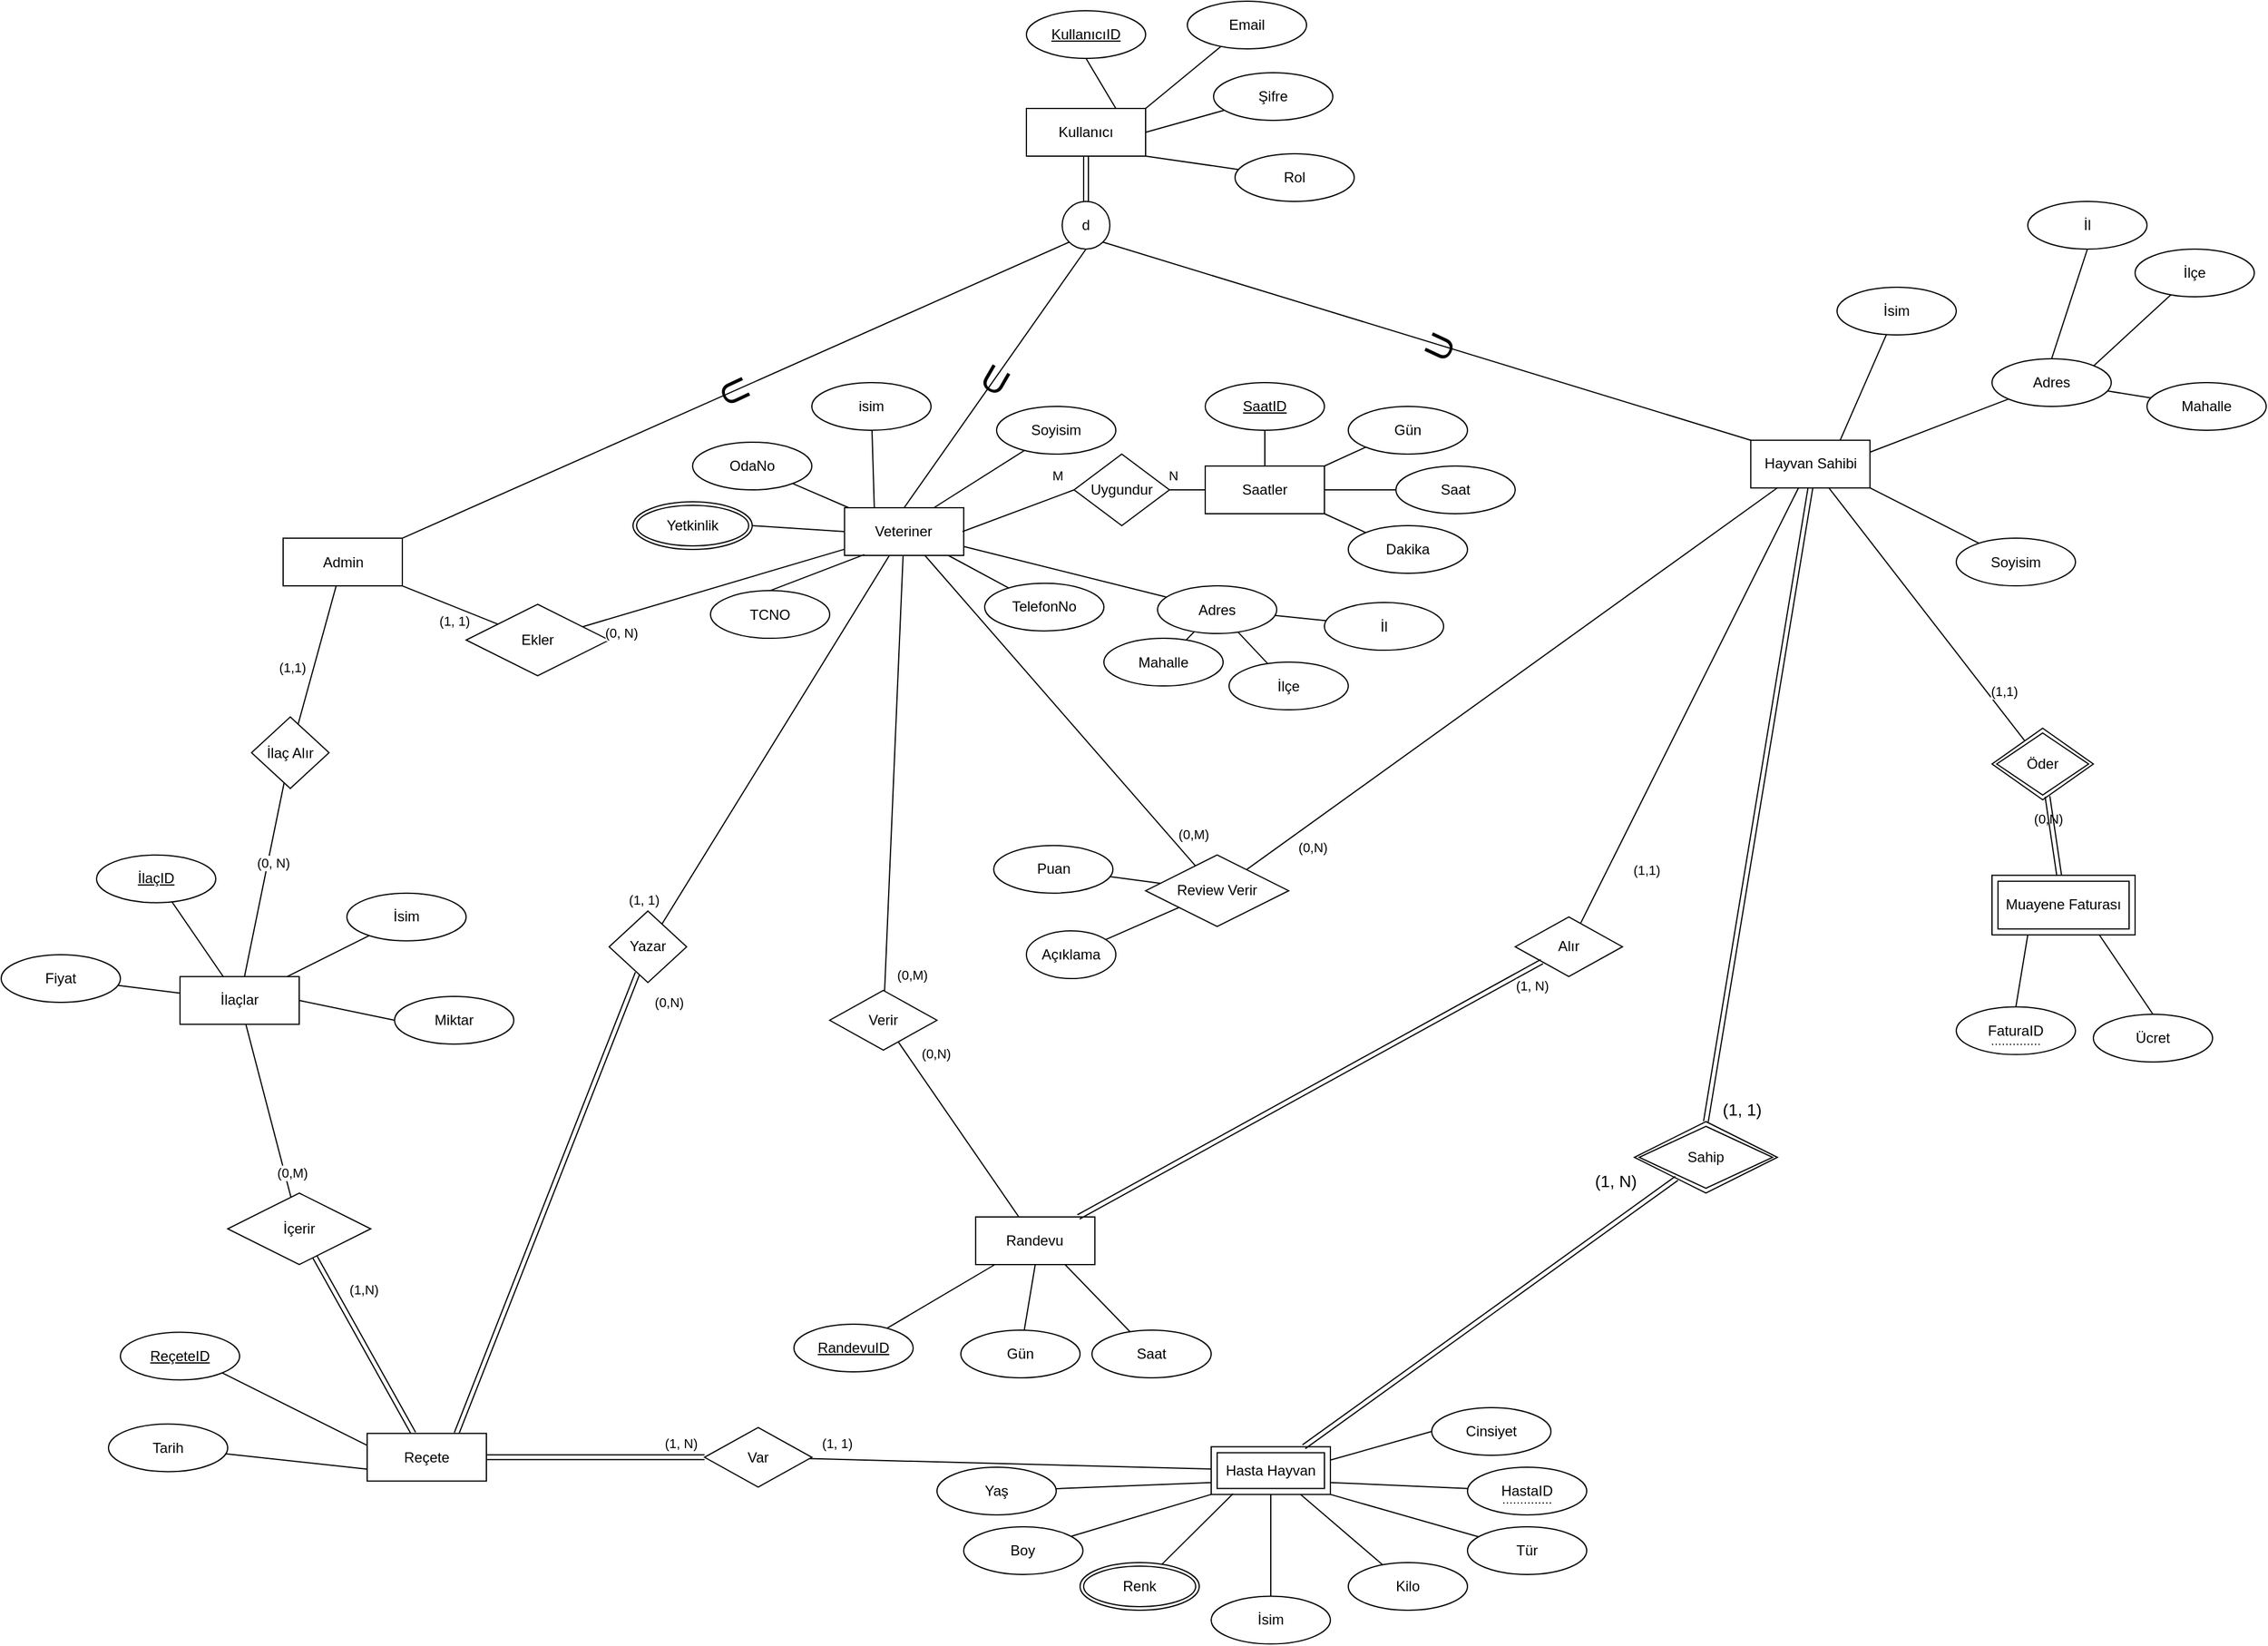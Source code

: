 <mxfile version="24.7.1" type="device">
  <diagram name="Page-1" id="Db7VH23ZAORHIhg4d7BZ">
    <mxGraphModel dx="1434" dy="719" grid="1" gridSize="10" guides="1" tooltips="1" connect="1" arrows="1" fold="1" page="1" pageScale="1" pageWidth="827" pageHeight="1169" math="0" shadow="0">
      <root>
        <mxCell id="0" />
        <mxCell id="1" parent="0" />
        <mxCell id="lzxHL98yrn8-DKB0zWzx-300" value="Hayvan Sahibi" style="whiteSpace=wrap;html=1;align=center;" parent="1" vertex="1">
          <mxGeometry x="2067.64" y="958.36" width="100" height="40" as="geometry" />
        </mxCell>
        <mxCell id="lzxHL98yrn8-DKB0zWzx-301" value="İlaçlar&lt;span style=&quot;color: rgba(0, 0, 0, 0); font-family: monospace; font-size: 0px; text-align: start; text-wrap: nowrap;&quot;&gt;%3CmxGraphModel%3E%3Croot%3E%3CmxCell%20id%3D%220%22%2F%3E%3CmxCell%20id%3D%221%22%20parent%3D%220%22%2F%3E%3CmxCell%20id%3D%222%22%20value%3D%22Oda%22%20style%3D%22whiteSpace%3Dwrap%3Bhtml%3D1%3Balign%3Dcenter%3B%22%20vertex%3D%221%22%20parent%3D%221%22%3E%3CmxGeometry%20x%3D%22410%22%20y%3D%22320%22%20width%3D%22100%22%20height%3D%2240%22%20as%3D%22geometry%22%2F%3E%3C%2FmxCell%3E%3C%2Froot%3E%3C%2FmxGraphModel%3E&lt;/span&gt;" style="whiteSpace=wrap;html=1;align=center;" parent="1" vertex="1">
          <mxGeometry x="750" y="1408.36" width="100" height="40" as="geometry" />
        </mxCell>
        <mxCell id="lzxHL98yrn8-DKB0zWzx-302" value="Veteriner" style="whiteSpace=wrap;html=1;align=center;" parent="1" vertex="1">
          <mxGeometry x="1307.41" y="1015" width="100" height="40" as="geometry" />
        </mxCell>
        <mxCell id="lzxHL98yrn8-DKB0zWzx-303" value="Randevu" style="whiteSpace=wrap;html=1;align=center;" parent="1" vertex="1">
          <mxGeometry x="1417.41" y="1610" width="100" height="40" as="geometry" />
        </mxCell>
        <mxCell id="lzxHL98yrn8-DKB0zWzx-304" value="Hasta Hayvan" style="shape=ext;margin=3;double=1;whiteSpace=wrap;html=1;align=center;" parent="1" vertex="1">
          <mxGeometry x="1615" y="1802.83" width="100" height="40" as="geometry" />
        </mxCell>
        <mxCell id="lzxHL98yrn8-DKB0zWzx-305" value="İsim" style="ellipse;whiteSpace=wrap;html=1;align=center;" parent="1" vertex="1">
          <mxGeometry x="2140" y="830" width="100" height="40" as="geometry" />
        </mxCell>
        <mxCell id="lzxHL98yrn8-DKB0zWzx-306" value="İsim" style="ellipse;whiteSpace=wrap;html=1;align=center;" parent="1" vertex="1">
          <mxGeometry x="1615" y="1928.28" width="100" height="40" as="geometry" />
        </mxCell>
        <mxCell id="lzxHL98yrn8-DKB0zWzx-307" value="Adres" style="ellipse;whiteSpace=wrap;html=1;align=center;" parent="1" vertex="1">
          <mxGeometry x="2270" y="890" width="100" height="40" as="geometry" />
        </mxCell>
        <mxCell id="lzxHL98yrn8-DKB0zWzx-308" value="İlçe" style="ellipse;whiteSpace=wrap;html=1;align=center;" parent="1" vertex="1">
          <mxGeometry x="2390" y="798" width="100" height="40" as="geometry" />
        </mxCell>
        <mxCell id="lzxHL98yrn8-DKB0zWzx-309" value="Mahalle" style="ellipse;whiteSpace=wrap;html=1;align=center;" parent="1" vertex="1">
          <mxGeometry x="2400" y="910" width="100" height="40" as="geometry" />
        </mxCell>
        <mxCell id="lzxHL98yrn8-DKB0zWzx-310" value="Gün" style="ellipse;whiteSpace=wrap;html=1;align=center;" parent="1" vertex="1">
          <mxGeometry x="1405" y="1705" width="100" height="40" as="geometry" />
        </mxCell>
        <mxCell id="lzxHL98yrn8-DKB0zWzx-311" value="Saat" style="ellipse;whiteSpace=wrap;html=1;align=center;" parent="1" vertex="1">
          <mxGeometry x="1515" y="1705" width="100" height="40" as="geometry" />
        </mxCell>
        <mxCell id="lzxHL98yrn8-DKB0zWzx-312" value="" style="endArrow=none;html=1;rounded=0;entryX=1;entryY=0.75;entryDx=0;entryDy=0;" parent="1" source="lzxHL98yrn8-DKB0zWzx-338" target="lzxHL98yrn8-DKB0zWzx-304" edge="1">
          <mxGeometry relative="1" as="geometry">
            <mxPoint x="1915" y="1712.83" as="sourcePoint" />
            <mxPoint x="2075" y="1712.83" as="targetPoint" />
          </mxGeometry>
        </mxCell>
        <mxCell id="lzxHL98yrn8-DKB0zWzx-313" value="" style="endArrow=none;html=1;rounded=0;exitX=0.5;exitY=1;exitDx=0;exitDy=0;" parent="1" source="lzxHL98yrn8-DKB0zWzx-304" target="lzxHL98yrn8-DKB0zWzx-306" edge="1">
          <mxGeometry relative="1" as="geometry">
            <mxPoint x="1925" y="1722.83" as="sourcePoint" />
            <mxPoint x="2085" y="1722.83" as="targetPoint" />
          </mxGeometry>
        </mxCell>
        <mxCell id="lzxHL98yrn8-DKB0zWzx-314" value="" style="endArrow=none;html=1;rounded=0;exitX=1;exitY=0;exitDx=0;exitDy=0;" parent="1" source="lzxHL98yrn8-DKB0zWzx-307" target="lzxHL98yrn8-DKB0zWzx-308" edge="1">
          <mxGeometry relative="1" as="geometry">
            <mxPoint x="1715" y="833.36" as="sourcePoint" />
            <mxPoint x="1875" y="833.36" as="targetPoint" />
          </mxGeometry>
        </mxCell>
        <mxCell id="lzxHL98yrn8-DKB0zWzx-315" value="" style="endArrow=none;html=1;rounded=0;" parent="1" source="lzxHL98yrn8-DKB0zWzx-307" target="lzxHL98yrn8-DKB0zWzx-309" edge="1">
          <mxGeometry relative="1" as="geometry">
            <mxPoint x="1611" y="967.36" as="sourcePoint" />
            <mxPoint x="1885" y="843.36" as="targetPoint" />
          </mxGeometry>
        </mxCell>
        <mxCell id="lzxHL98yrn8-DKB0zWzx-316" value="" style="endArrow=none;html=1;rounded=0;exitX=1;exitY=0.25;exitDx=0;exitDy=0;" parent="1" source="lzxHL98yrn8-DKB0zWzx-300" target="lzxHL98yrn8-DKB0zWzx-307" edge="1">
          <mxGeometry relative="1" as="geometry">
            <mxPoint x="1810" y="928.36" as="sourcePoint" />
            <mxPoint x="1970" y="928.36" as="targetPoint" />
          </mxGeometry>
        </mxCell>
        <mxCell id="lzxHL98yrn8-DKB0zWzx-317" value="" style="endArrow=none;html=1;rounded=0;shape=link;" parent="1" source="lzxHL98yrn8-DKB0zWzx-436" target="lzxHL98yrn8-DKB0zWzx-442" edge="1">
          <mxGeometry relative="1" as="geometry">
            <mxPoint x="949.793" y="1811.72" as="sourcePoint" />
            <mxPoint x="881.714" y="1680.646" as="targetPoint" />
          </mxGeometry>
        </mxCell>
        <mxCell id="lzxHL98yrn8-DKB0zWzx-318" value="(1,N)" style="edgeLabel;html=1;align=center;verticalAlign=middle;resizable=0;points=[];" parent="lzxHL98yrn8-DKB0zWzx-317" vertex="1" connectable="0">
          <mxGeometry x="0.035" y="-3" relative="1" as="geometry">
            <mxPoint x="-2" y="-43" as="offset" />
          </mxGeometry>
        </mxCell>
        <mxCell id="lzxHL98yrn8-DKB0zWzx-319" value="" style="endArrow=none;html=1;rounded=0;entryX=0.5;entryY=1;entryDx=0;entryDy=0;" parent="1" source="lzxHL98yrn8-DKB0zWzx-310" target="lzxHL98yrn8-DKB0zWzx-303" edge="1">
          <mxGeometry relative="1" as="geometry">
            <mxPoint x="1267.41" y="1770" as="sourcePoint" />
            <mxPoint x="1427.41" y="1770" as="targetPoint" />
          </mxGeometry>
        </mxCell>
        <mxCell id="lzxHL98yrn8-DKB0zWzx-320" value="isim" style="ellipse;whiteSpace=wrap;html=1;align=center;" parent="1" vertex="1">
          <mxGeometry x="1280.0" y="910" width="100" height="40" as="geometry" />
        </mxCell>
        <mxCell id="lzxHL98yrn8-DKB0zWzx-321" value="" style="endArrow=none;html=1;rounded=0;exitX=0.25;exitY=0;exitDx=0;exitDy=0;" parent="1" source="lzxHL98yrn8-DKB0zWzx-302" target="lzxHL98yrn8-DKB0zWzx-320" edge="1">
          <mxGeometry relative="1" as="geometry">
            <mxPoint x="1467.41" y="977" as="sourcePoint" />
            <mxPoint x="1507.41" y="965" as="targetPoint" />
          </mxGeometry>
        </mxCell>
        <mxCell id="lzxHL98yrn8-DKB0zWzx-322" value="" style="endArrow=none;html=1;rounded=0;entryX=0.75;entryY=1;entryDx=0;entryDy=0;" parent="1" source="lzxHL98yrn8-DKB0zWzx-311" target="lzxHL98yrn8-DKB0zWzx-303" edge="1">
          <mxGeometry relative="1" as="geometry">
            <mxPoint x="1448.41" y="1691" as="sourcePoint" />
            <mxPoint x="1466.41" y="1660" as="targetPoint" />
          </mxGeometry>
        </mxCell>
        <mxCell id="lzxHL98yrn8-DKB0zWzx-323" value="" style="endArrow=none;html=1;rounded=0;exitX=0.75;exitY=0;exitDx=0;exitDy=0;" parent="1" source="lzxHL98yrn8-DKB0zWzx-300" target="lzxHL98yrn8-DKB0zWzx-305" edge="1">
          <mxGeometry relative="1" as="geometry">
            <mxPoint x="2207.64" y="1098.36" as="sourcePoint" />
            <mxPoint x="2367.64" y="1098.36" as="targetPoint" />
          </mxGeometry>
        </mxCell>
        <mxCell id="lzxHL98yrn8-DKB0zWzx-324" value="" style="endArrow=none;html=1;rounded=0;shape=link;entryX=0.5;entryY=1;entryDx=0;entryDy=0;exitX=0.5;exitY=0;exitDx=0;exitDy=0;" parent="1" source="lzxHL98yrn8-DKB0zWzx-326" target="lzxHL98yrn8-DKB0zWzx-300" edge="1">
          <mxGeometry relative="1" as="geometry">
            <mxPoint x="1615" y="2393.36" as="sourcePoint" />
            <mxPoint x="2603.856" y="1391.72" as="targetPoint" />
          </mxGeometry>
        </mxCell>
        <mxCell id="lzxHL98yrn8-DKB0zWzx-325" value="&lt;span style=&quot;font-size: 14px;&quot;&gt;(1, N)&lt;/span&gt;" style="edgeLabel;html=1;align=center;verticalAlign=middle;resizable=0;points=[];" parent="lzxHL98yrn8-DKB0zWzx-324" connectable="0" vertex="1">
          <mxGeometry x="-0.072" y="-3" relative="1" as="geometry">
            <mxPoint x="-120" y="296" as="offset" />
          </mxGeometry>
        </mxCell>
        <mxCell id="lzxHL98yrn8-DKB0zWzx-326" value="Sahip" style="shape=rhombus;double=1;perimeter=rhombusPerimeter;whiteSpace=wrap;html=1;align=center;" parent="1" vertex="1">
          <mxGeometry x="1970" y="1530" width="120" height="60" as="geometry" />
        </mxCell>
        <mxCell id="lzxHL98yrn8-DKB0zWzx-327" value="&lt;span&gt;İlaçID&lt;/span&gt;" style="ellipse;whiteSpace=wrap;html=1;align=center;fontStyle=4" parent="1" vertex="1">
          <mxGeometry x="680" y="1306.36" width="100" height="40" as="geometry" />
        </mxCell>
        <mxCell id="lzxHL98yrn8-DKB0zWzx-328" value="" style="endArrow=none;html=1;rounded=0;" parent="1" source="lzxHL98yrn8-DKB0zWzx-301" target="lzxHL98yrn8-DKB0zWzx-327" edge="1">
          <mxGeometry relative="1" as="geometry">
            <mxPoint x="180" y="1398.36" as="sourcePoint" />
            <mxPoint x="340" y="1398.36" as="targetPoint" />
          </mxGeometry>
        </mxCell>
        <mxCell id="lzxHL98yrn8-DKB0zWzx-329" value="İsim" style="ellipse;whiteSpace=wrap;html=1;align=center;" parent="1" vertex="1">
          <mxGeometry x="890" y="1338.36" width="100" height="40" as="geometry" />
        </mxCell>
        <mxCell id="lzxHL98yrn8-DKB0zWzx-330" value="" style="endArrow=none;html=1;rounded=0;" parent="1" source="lzxHL98yrn8-DKB0zWzx-301" target="lzxHL98yrn8-DKB0zWzx-329" edge="1">
          <mxGeometry relative="1" as="geometry">
            <mxPoint x="180" y="1398.36" as="sourcePoint" />
            <mxPoint x="340" y="1398.36" as="targetPoint" />
          </mxGeometry>
        </mxCell>
        <mxCell id="lzxHL98yrn8-DKB0zWzx-331" value="" style="endArrow=none;html=1;rounded=0;" parent="1" source="lzxHL98yrn8-DKB0zWzx-332" target="lzxHL98yrn8-DKB0zWzx-301" edge="1">
          <mxGeometry relative="1" as="geometry">
            <mxPoint x="670" y="1388.36" as="sourcePoint" />
            <mxPoint x="350" y="1408.36" as="targetPoint" />
          </mxGeometry>
        </mxCell>
        <mxCell id="lzxHL98yrn8-DKB0zWzx-332" value="Fiyat" style="ellipse;whiteSpace=wrap;html=1;align=center;" parent="1" vertex="1">
          <mxGeometry x="600" y="1390" width="100" height="40" as="geometry" />
        </mxCell>
        <mxCell id="lzxHL98yrn8-DKB0zWzx-333" value="&lt;u&gt;RandevuID&lt;/u&gt;" style="ellipse;whiteSpace=wrap;html=1;align=center;" parent="1" vertex="1">
          <mxGeometry x="1265" y="1700" width="100" height="40" as="geometry" />
        </mxCell>
        <mxCell id="lzxHL98yrn8-DKB0zWzx-334" value="" style="endArrow=none;html=1;rounded=0;" parent="1" source="lzxHL98yrn8-DKB0zWzx-333" target="lzxHL98yrn8-DKB0zWzx-303" edge="1">
          <mxGeometry relative="1" as="geometry">
            <mxPoint x="1394.997" y="1673.32" as="sourcePoint" />
            <mxPoint x="1479.41" y="1660" as="targetPoint" />
          </mxGeometry>
        </mxCell>
        <mxCell id="lzxHL98yrn8-DKB0zWzx-335" value="" style="endArrow=none;html=1;rounded=0;exitX=0;exitY=0.25;exitDx=0;exitDy=0;entryX=1;entryY=1;entryDx=0;entryDy=0;" parent="1" source="lzxHL98yrn8-DKB0zWzx-436" target="lzxHL98yrn8-DKB0zWzx-437" edge="1">
          <mxGeometry relative="1" as="geometry">
            <mxPoint x="921.905" y="1811.72" as="sourcePoint" />
            <mxPoint x="791.019" y="1742.406" as="targetPoint" />
          </mxGeometry>
        </mxCell>
        <mxCell id="lzxHL98yrn8-DKB0zWzx-336" value="Alır" style="shape=rhombus;perimeter=rhombusPerimeter;whiteSpace=wrap;html=1;align=center;rotation=0;" parent="1" vertex="1">
          <mxGeometry x="1870" y="1358.36" width="90" height="50" as="geometry" />
        </mxCell>
        <mxCell id="lzxHL98yrn8-DKB0zWzx-337" value="" style="group" parent="1" vertex="1" connectable="0">
          <mxGeometry x="1830" y="1820" width="100" height="40" as="geometry" />
        </mxCell>
        <mxCell id="lzxHL98yrn8-DKB0zWzx-338" value="HastaID" style="ellipse;whiteSpace=wrap;html=1;align=center;" parent="lzxHL98yrn8-DKB0zWzx-337" vertex="1">
          <mxGeometry width="100" height="40" as="geometry" />
        </mxCell>
        <mxCell id="lzxHL98yrn8-DKB0zWzx-339" value="" style="endArrow=none;html=1;rounded=0;dashed=1;dashPattern=1 2;" parent="lzxHL98yrn8-DKB0zWzx-337" edge="1">
          <mxGeometry relative="1" as="geometry">
            <mxPoint x="30" y="30" as="sourcePoint" />
            <mxPoint x="70" y="30" as="targetPoint" />
          </mxGeometry>
        </mxCell>
        <mxCell id="lzxHL98yrn8-DKB0zWzx-340" value="" style="resizable=0;html=1;whiteSpace=wrap;align=right;verticalAlign=bottom;" parent="lzxHL98yrn8-DKB0zWzx-339" connectable="0" vertex="1">
          <mxGeometry x="1" relative="1" as="geometry" />
        </mxCell>
        <mxCell id="lzxHL98yrn8-DKB0zWzx-341" value="" style="endArrow=none;html=1;rounded=0;" parent="1" source="lzxHL98yrn8-DKB0zWzx-300" target="lzxHL98yrn8-DKB0zWzx-336" edge="1">
          <mxGeometry relative="1" as="geometry">
            <mxPoint x="2090" y="907.36" as="sourcePoint" />
            <mxPoint x="2250" y="907.36" as="targetPoint" />
          </mxGeometry>
        </mxCell>
        <mxCell id="lzxHL98yrn8-DKB0zWzx-342" value="(1,1)" style="edgeLabel;html=1;align=center;verticalAlign=middle;resizable=0;points=[];" parent="lzxHL98yrn8-DKB0zWzx-341" vertex="1" connectable="0">
          <mxGeometry x="0.392" y="-2" relative="1" as="geometry">
            <mxPoint x="1" y="67" as="offset" />
          </mxGeometry>
        </mxCell>
        <mxCell id="lzxHL98yrn8-DKB0zWzx-343" value="Yaş" style="ellipse;whiteSpace=wrap;html=1;align=center;" parent="1" vertex="1">
          <mxGeometry x="1385" y="1820" width="100" height="40" as="geometry" />
        </mxCell>
        <mxCell id="lzxHL98yrn8-DKB0zWzx-344" value="Kilo" style="ellipse;whiteSpace=wrap;html=1;align=center;" parent="1" vertex="1">
          <mxGeometry x="1730" y="1900.0" width="100" height="40" as="geometry" />
        </mxCell>
        <mxCell id="lzxHL98yrn8-DKB0zWzx-345" value="Boy" style="ellipse;whiteSpace=wrap;html=1;align=center;" parent="1" vertex="1">
          <mxGeometry x="1407.41" y="1870.0" width="100" height="40" as="geometry" />
        </mxCell>
        <mxCell id="lzxHL98yrn8-DKB0zWzx-346" value="" style="endArrow=none;html=1;rounded=0;entryX=0.75;entryY=1;entryDx=0;entryDy=0;" parent="1" source="lzxHL98yrn8-DKB0zWzx-344" target="lzxHL98yrn8-DKB0zWzx-304" edge="1">
          <mxGeometry relative="1" as="geometry">
            <mxPoint x="1905" y="1392.83" as="sourcePoint" />
            <mxPoint x="2065" y="1392.83" as="targetPoint" />
          </mxGeometry>
        </mxCell>
        <mxCell id="lzxHL98yrn8-DKB0zWzx-347" value="" style="endArrow=none;html=1;rounded=0;entryX=0;entryY=1;entryDx=0;entryDy=0;" parent="1" source="lzxHL98yrn8-DKB0zWzx-345" target="lzxHL98yrn8-DKB0zWzx-304" edge="1">
          <mxGeometry relative="1" as="geometry">
            <mxPoint x="1522" y="1809.83" as="sourcePoint" />
            <mxPoint x="1625" y="1825.83" as="targetPoint" />
          </mxGeometry>
        </mxCell>
        <mxCell id="lzxHL98yrn8-DKB0zWzx-348" value="" style="endArrow=none;html=1;rounded=0;entryX=0;entryY=0.75;entryDx=0;entryDy=0;" parent="1" source="lzxHL98yrn8-DKB0zWzx-343" target="lzxHL98yrn8-DKB0zWzx-304" edge="1">
          <mxGeometry relative="1" as="geometry">
            <mxPoint x="1905" y="1392.83" as="sourcePoint" />
            <mxPoint x="2065" y="1392.83" as="targetPoint" />
          </mxGeometry>
        </mxCell>
        <mxCell id="lzxHL98yrn8-DKB0zWzx-349" value="" style="shape=link;html=1;rounded=0;" parent="1" source="lzxHL98yrn8-DKB0zWzx-304" target="lzxHL98yrn8-DKB0zWzx-326" edge="1">
          <mxGeometry relative="1" as="geometry">
            <mxPoint x="1030" y="2581.07" as="sourcePoint" />
            <mxPoint x="1150" y="2571.64" as="targetPoint" />
          </mxGeometry>
        </mxCell>
        <mxCell id="lzxHL98yrn8-DKB0zWzx-350" value="&lt;font style=&quot;font-size: 14px;&quot;&gt;(1, 1)&lt;/font&gt;" style="edgeLabel;html=1;align=center;verticalAlign=middle;resizable=0;points=[];" parent="lzxHL98yrn8-DKB0zWzx-349" connectable="0" vertex="1">
          <mxGeometry x="-0.035" y="3" relative="1" as="geometry">
            <mxPoint x="218" y="-172" as="offset" />
          </mxGeometry>
        </mxCell>
        <mxCell id="lzxHL98yrn8-DKB0zWzx-351" value="" style="endArrow=none;html=1;rounded=0;" parent="1" source="lzxHL98yrn8-DKB0zWzx-304" target="lzxHL98yrn8-DKB0zWzx-439" edge="1">
          <mxGeometry relative="1" as="geometry">
            <mxPoint x="1775" y="1691.64" as="sourcePoint" />
            <mxPoint x="1296.999" y="1813.141" as="targetPoint" />
          </mxGeometry>
        </mxCell>
        <mxCell id="lzxHL98yrn8-DKB0zWzx-352" value="(1, 1)" style="edgeLabel;html=1;align=center;verticalAlign=middle;resizable=0;points=[];" parent="lzxHL98yrn8-DKB0zWzx-351" vertex="1" connectable="0">
          <mxGeometry x="0.701" y="-3" relative="1" as="geometry">
            <mxPoint x="-28" y="-11" as="offset" />
          </mxGeometry>
        </mxCell>
        <mxCell id="lzxHL98yrn8-DKB0zWzx-353" value="" style="endArrow=none;html=1;rounded=0;shape=link;" parent="1" source="lzxHL98yrn8-DKB0zWzx-439" target="lzxHL98yrn8-DKB0zWzx-436" edge="1">
          <mxGeometry relative="1" as="geometry">
            <mxPoint x="1180.0" y="1811.64" as="sourcePoint" />
            <mxPoint x="1010" y="1828.134" as="targetPoint" />
          </mxGeometry>
        </mxCell>
        <mxCell id="lzxHL98yrn8-DKB0zWzx-354" value="(1, N)" style="edgeLabel;html=1;align=center;verticalAlign=middle;resizable=0;points=[];" parent="lzxHL98yrn8-DKB0zWzx-353" vertex="1" connectable="0">
          <mxGeometry x="-0.002" y="-1" relative="1" as="geometry">
            <mxPoint x="71" y="-11" as="offset" />
          </mxGeometry>
        </mxCell>
        <mxCell id="lzxHL98yrn8-DKB0zWzx-355" value="" style="endArrow=none;html=1;rounded=0;" parent="1" source="lzxHL98yrn8-DKB0zWzx-300" target="lzxHL98yrn8-DKB0zWzx-369" edge="1">
          <mxGeometry relative="1" as="geometry">
            <mxPoint x="1550" y="1128.36" as="sourcePoint" />
            <mxPoint x="2089.456" y="1120.835" as="targetPoint" />
          </mxGeometry>
        </mxCell>
        <mxCell id="lzxHL98yrn8-DKB0zWzx-356" value="(0,N)" style="edgeLabel;html=1;align=center;verticalAlign=middle;resizable=0;points=[];" parent="lzxHL98yrn8-DKB0zWzx-355" vertex="1" connectable="0">
          <mxGeometry x="0.204" y="-1" relative="1" as="geometry">
            <mxPoint x="86" y="149" as="offset" />
          </mxGeometry>
        </mxCell>
        <mxCell id="lzxHL98yrn8-DKB0zWzx-357" value="(0,N)" style="endArrow=none;html=1;rounded=0;shape=link;exitX=0.75;exitY=0;exitDx=0;exitDy=0;" parent="1" source="lzxHL98yrn8-DKB0zWzx-436" target="lzxHL98yrn8-DKB0zWzx-435" edge="1">
          <mxGeometry x="0.936" y="-33" relative="1" as="geometry">
            <mxPoint x="968.728" y="1811.72" as="sourcePoint" />
            <mxPoint x="1140.885" y="1417.245" as="targetPoint" />
            <mxPoint as="offset" />
          </mxGeometry>
        </mxCell>
        <mxCell id="lzxHL98yrn8-DKB0zWzx-358" value="" style="endArrow=none;html=1;rounded=0;" parent="1" source="lzxHL98yrn8-DKB0zWzx-435" target="lzxHL98yrn8-DKB0zWzx-302" edge="1">
          <mxGeometry relative="1" as="geometry">
            <mxPoint x="1160.94" y="1377.3" as="sourcePoint" />
            <mxPoint x="1872" y="1874.5" as="targetPoint" />
          </mxGeometry>
        </mxCell>
        <mxCell id="lzxHL98yrn8-DKB0zWzx-359" value="(1, 1)" style="edgeLabel;html=1;align=center;verticalAlign=middle;resizable=0;points=[];" parent="lzxHL98yrn8-DKB0zWzx-358" vertex="1" connectable="0">
          <mxGeometry x="-0.865" y="3" relative="1" as="geometry">
            <mxPoint x="-26" y="2" as="offset" />
          </mxGeometry>
        </mxCell>
        <mxCell id="lzxHL98yrn8-DKB0zWzx-360" value="Tarih" style="ellipse;whiteSpace=wrap;html=1;align=center;" parent="1" vertex="1">
          <mxGeometry x="690" y="1783.72" width="100" height="40" as="geometry" />
        </mxCell>
        <mxCell id="lzxHL98yrn8-DKB0zWzx-361" value="" style="endArrow=none;html=1;rounded=0;exitX=0;exitY=0.75;exitDx=0;exitDy=0;" parent="1" source="lzxHL98yrn8-DKB0zWzx-436" target="lzxHL98yrn8-DKB0zWzx-360" edge="1">
          <mxGeometry relative="1" as="geometry">
            <mxPoint x="910" y="1825.325" as="sourcePoint" />
            <mxPoint x="762" y="1734.72" as="targetPoint" />
          </mxGeometry>
        </mxCell>
        <mxCell id="lzxHL98yrn8-DKB0zWzx-362" value="&lt;div&gt;Verir&lt;/div&gt;" style="shape=rhombus;perimeter=rhombusPerimeter;whiteSpace=wrap;html=1;align=center;rotation=0;" parent="1" vertex="1">
          <mxGeometry x="1295" y="1420" width="90" height="50" as="geometry" />
        </mxCell>
        <mxCell id="lzxHL98yrn8-DKB0zWzx-363" value="(0,M)" style="endArrow=none;html=1;rounded=0;" parent="1" source="lzxHL98yrn8-DKB0zWzx-362" target="lzxHL98yrn8-DKB0zWzx-302" edge="1">
          <mxGeometry x="-0.918" y="-22" relative="1" as="geometry">
            <mxPoint x="1853" y="2290" as="sourcePoint" />
            <mxPoint x="1847" y="2240" as="targetPoint" />
            <mxPoint as="offset" />
          </mxGeometry>
        </mxCell>
        <mxCell id="lzxHL98yrn8-DKB0zWzx-364" value="(0,N)" style="endArrow=none;html=1;rounded=0;" parent="1" source="lzxHL98yrn8-DKB0zWzx-303" target="lzxHL98yrn8-DKB0zWzx-362" edge="1">
          <mxGeometry x="0.716" y="-19" relative="1" as="geometry">
            <mxPoint x="1348" y="1910" as="sourcePoint" />
            <mxPoint x="1342" y="1860" as="targetPoint" />
            <mxPoint x="1" as="offset" />
          </mxGeometry>
        </mxCell>
        <mxCell id="lzxHL98yrn8-DKB0zWzx-365" value="" style="endArrow=none;html=1;rounded=0;" parent="1" source="lzxHL98yrn8-DKB0zWzx-442" target="lzxHL98yrn8-DKB0zWzx-301" edge="1">
          <mxGeometry relative="1" as="geometry">
            <mxPoint x="865.219" y="1637.141" as="sourcePoint" />
            <mxPoint x="1304" y="1776.36" as="targetPoint" />
          </mxGeometry>
        </mxCell>
        <mxCell id="lzxHL98yrn8-DKB0zWzx-366" value="(0,M)" style="edgeLabel;html=1;align=center;verticalAlign=middle;resizable=0;points=[];" parent="lzxHL98yrn8-DKB0zWzx-365" vertex="1" connectable="0">
          <mxGeometry x="-0.107" y="-3" relative="1" as="geometry">
            <mxPoint x="15" y="45" as="offset" />
          </mxGeometry>
        </mxCell>
        <mxCell id="lzxHL98yrn8-DKB0zWzx-367" value="Muayene Faturası" style="shape=ext;margin=3;double=1;whiteSpace=wrap;html=1;align=center;" parent="1" vertex="1">
          <mxGeometry x="2270" y="1323.36" width="120" height="50" as="geometry" />
        </mxCell>
        <mxCell id="lzxHL98yrn8-DKB0zWzx-368" value="Renk" style="ellipse;shape=doubleEllipse;margin=3;whiteSpace=wrap;html=1;align=center;" parent="1" vertex="1">
          <mxGeometry x="1505" y="1900.0" width="100" height="40" as="geometry" />
        </mxCell>
        <mxCell id="lzxHL98yrn8-DKB0zWzx-369" value="Öder" style="shape=rhombus;double=1;perimeter=rhombusPerimeter;whiteSpace=wrap;html=1;align=center;" parent="1" vertex="1">
          <mxGeometry x="2270" y="1200" width="85" height="60" as="geometry" />
        </mxCell>
        <mxCell id="lzxHL98yrn8-DKB0zWzx-370" value="" style="endArrow=none;html=1;rounded=0;exitX=0.183;exitY=0.986;exitDx=0;exitDy=0;exitPerimeter=0;" parent="1" source="lzxHL98yrn8-DKB0zWzx-304" target="lzxHL98yrn8-DKB0zWzx-368" edge="1">
          <mxGeometry relative="1" as="geometry">
            <mxPoint x="1613" y="1842.83" as="sourcePoint" />
            <mxPoint x="1535" y="1914.83" as="targetPoint" />
          </mxGeometry>
        </mxCell>
        <mxCell id="lzxHL98yrn8-DKB0zWzx-371" value="" style="endArrow=none;html=1;rounded=0;" parent="1" source="lzxHL98yrn8-DKB0zWzx-302" target="lzxHL98yrn8-DKB0zWzx-372" edge="1">
          <mxGeometry relative="1" as="geometry">
            <mxPoint x="1265.91" y="930" as="sourcePoint" />
            <mxPoint x="1380" y="950" as="targetPoint" />
          </mxGeometry>
        </mxCell>
        <mxCell id="lzxHL98yrn8-DKB0zWzx-372" value="OdaNo" style="ellipse;whiteSpace=wrap;html=1;align=center;" parent="1" vertex="1">
          <mxGeometry x="1180.0" y="960" width="100" height="40" as="geometry" />
        </mxCell>
        <mxCell id="lzxHL98yrn8-DKB0zWzx-373" style="edgeStyle=none;rounded=0;orthogonalLoop=1;jettySize=auto;html=1;exitX=0.5;exitY=0;exitDx=0;exitDy=0;" parent="1" source="lzxHL98yrn8-DKB0zWzx-360" target="lzxHL98yrn8-DKB0zWzx-360" edge="1">
          <mxGeometry relative="1" as="geometry" />
        </mxCell>
        <mxCell id="lzxHL98yrn8-DKB0zWzx-374" value="Review Verir" style="shape=rhombus;perimeter=rhombusPerimeter;whiteSpace=wrap;html=1;align=center;" parent="1" vertex="1">
          <mxGeometry x="1560" y="1306.36" width="120" height="60" as="geometry" />
        </mxCell>
        <mxCell id="lzxHL98yrn8-DKB0zWzx-375" value="(0,M)" style="endArrow=none;html=1;rounded=0;" parent="1" source="lzxHL98yrn8-DKB0zWzx-374" target="lzxHL98yrn8-DKB0zWzx-302" edge="1">
          <mxGeometry x="-0.882" y="-15" relative="1" as="geometry">
            <mxPoint x="1448" y="2200" as="sourcePoint" />
            <mxPoint x="1548" y="2160" as="targetPoint" />
            <Array as="points" />
            <mxPoint y="-1" as="offset" />
          </mxGeometry>
        </mxCell>
        <mxCell id="lzxHL98yrn8-DKB0zWzx-376" value="TelefonNo" style="ellipse;whiteSpace=wrap;html=1;align=center;" parent="1" vertex="1">
          <mxGeometry x="1425" y="1078.36" width="100" height="40" as="geometry" />
        </mxCell>
        <mxCell id="lzxHL98yrn8-DKB0zWzx-377" value="Soyisim" style="ellipse;whiteSpace=wrap;html=1;align=center;" parent="1" vertex="1">
          <mxGeometry x="1435.0" y="930" width="100" height="40" as="geometry" />
        </mxCell>
        <mxCell id="lzxHL98yrn8-DKB0zWzx-378" value="Adres" style="ellipse;whiteSpace=wrap;html=1;align=center;" parent="1" vertex="1">
          <mxGeometry x="1570" y="1080.55" width="100" height="40" as="geometry" />
        </mxCell>
        <mxCell id="lzxHL98yrn8-DKB0zWzx-379" value="İlçe" style="ellipse;whiteSpace=wrap;html=1;align=center;" parent="1" vertex="1">
          <mxGeometry x="1630" y="1144.55" width="100" height="40" as="geometry" />
        </mxCell>
        <mxCell id="lzxHL98yrn8-DKB0zWzx-380" style="edgeStyle=none;rounded=0;orthogonalLoop=1;jettySize=auto;html=1;exitX=0;exitY=0;exitDx=0;exitDy=0;" parent="1" source="lzxHL98yrn8-DKB0zWzx-381" target="lzxHL98yrn8-DKB0zWzx-381" edge="1">
          <mxGeometry relative="1" as="geometry" />
        </mxCell>
        <mxCell id="lzxHL98yrn8-DKB0zWzx-381" value="Puan" style="ellipse;whiteSpace=wrap;html=1;align=center;" parent="1" vertex="1">
          <mxGeometry x="1432.59" y="1298.36" width="100" height="40" as="geometry" />
        </mxCell>
        <mxCell id="lzxHL98yrn8-DKB0zWzx-382" value="" style="endArrow=none;html=1;rounded=0;" parent="1" source="lzxHL98yrn8-DKB0zWzx-381" target="lzxHL98yrn8-DKB0zWzx-374" edge="1">
          <mxGeometry relative="1" as="geometry">
            <mxPoint x="1530" y="1276.36" as="sourcePoint" />
            <mxPoint x="1700" y="1336.36" as="targetPoint" />
          </mxGeometry>
        </mxCell>
        <mxCell id="lzxHL98yrn8-DKB0zWzx-383" value="" style="endArrow=none;html=1;rounded=0;" parent="1" source="lzxHL98yrn8-DKB0zWzx-392" target="lzxHL98yrn8-DKB0zWzx-374" edge="1">
          <mxGeometry relative="1" as="geometry">
            <mxPoint x="1555" y="1290.36" as="sourcePoint" />
            <mxPoint x="1600" y="1331.36" as="targetPoint" />
          </mxGeometry>
        </mxCell>
        <mxCell id="lzxHL98yrn8-DKB0zWzx-384" value="Mahalle" style="ellipse;whiteSpace=wrap;html=1;align=center;" parent="1" vertex="1">
          <mxGeometry x="1525" y="1124.55" width="100" height="40" as="geometry" />
        </mxCell>
        <mxCell id="lzxHL98yrn8-DKB0zWzx-385" value="" style="endArrow=none;html=1;rounded=0;" parent="1" source="lzxHL98yrn8-DKB0zWzx-378" target="lzxHL98yrn8-DKB0zWzx-379" edge="1">
          <mxGeometry relative="1" as="geometry">
            <mxPoint x="2180" y="1465.55" as="sourcePoint" />
            <mxPoint x="2340" y="1465.55" as="targetPoint" />
          </mxGeometry>
        </mxCell>
        <mxCell id="lzxHL98yrn8-DKB0zWzx-386" value="" style="endArrow=none;html=1;rounded=0;" parent="1" source="lzxHL98yrn8-DKB0zWzx-378" target="lzxHL98yrn8-DKB0zWzx-384" edge="1">
          <mxGeometry relative="1" as="geometry">
            <mxPoint x="2076" y="1599.55" as="sourcePoint" />
            <mxPoint x="1672.43" y="1114.016" as="targetPoint" />
          </mxGeometry>
        </mxCell>
        <mxCell id="lzxHL98yrn8-DKB0zWzx-387" value="" style="endArrow=none;html=1;rounded=0;" parent="1" source="lzxHL98yrn8-DKB0zWzx-302" target="lzxHL98yrn8-DKB0zWzx-378" edge="1">
          <mxGeometry relative="1" as="geometry">
            <mxPoint x="1530" y="1350" as="sourcePoint" />
            <mxPoint x="1940" y="1276" as="targetPoint" />
          </mxGeometry>
        </mxCell>
        <mxCell id="lzxHL98yrn8-DKB0zWzx-388" value="" style="endArrow=none;html=1;rounded=0;entryX=0.5;entryY=0;entryDx=0;entryDy=0;exitX=0.166;exitY=0.983;exitDx=0;exitDy=0;exitPerimeter=0;" parent="1" source="lzxHL98yrn8-DKB0zWzx-302" target="lzxHL98yrn8-DKB0zWzx-438" edge="1">
          <mxGeometry relative="1" as="geometry">
            <mxPoint x="1381" y="1065" as="sourcePoint" />
            <mxPoint x="1495.439" y="1042.357" as="targetPoint" />
          </mxGeometry>
        </mxCell>
        <mxCell id="lzxHL98yrn8-DKB0zWzx-389" value="" style="endArrow=none;html=1;rounded=0;" parent="1" source="lzxHL98yrn8-DKB0zWzx-302" target="lzxHL98yrn8-DKB0zWzx-376" edge="1">
          <mxGeometry relative="1" as="geometry">
            <mxPoint x="1417" y="1050" as="sourcePoint" />
            <mxPoint x="1581" y="1065" as="targetPoint" />
          </mxGeometry>
        </mxCell>
        <mxCell id="lzxHL98yrn8-DKB0zWzx-390" value="(0,N)" style="endArrow=none;html=1;rounded=0;" parent="1" source="lzxHL98yrn8-DKB0zWzx-374" target="lzxHL98yrn8-DKB0zWzx-300" edge="1">
          <mxGeometry x="-0.796" y="-17" relative="1" as="geometry">
            <mxPoint x="1487" y="1953" as="sourcePoint" />
            <mxPoint x="1955" y="1665" as="targetPoint" />
            <Array as="points" />
            <mxPoint as="offset" />
          </mxGeometry>
        </mxCell>
        <mxCell id="lzxHL98yrn8-DKB0zWzx-391" value="" style="endArrow=none;html=1;rounded=0;exitX=0.75;exitY=0;exitDx=0;exitDy=0;" parent="1" source="lzxHL98yrn8-DKB0zWzx-302" target="lzxHL98yrn8-DKB0zWzx-377" edge="1">
          <mxGeometry relative="1" as="geometry">
            <mxPoint x="1417" y="1045" as="sourcePoint" />
            <mxPoint x="1490" y="1045" as="targetPoint" />
          </mxGeometry>
        </mxCell>
        <mxCell id="lzxHL98yrn8-DKB0zWzx-392" value="Açıklama" style="ellipse;whiteSpace=wrap;html=1;align=center;" parent="1" vertex="1">
          <mxGeometry x="1460" y="1370" width="75" height="40" as="geometry" />
        </mxCell>
        <mxCell id="lzxHL98yrn8-DKB0zWzx-393" value="" style="endArrow=none;html=1;rounded=0;exitX=0.25;exitY=1;exitDx=0;exitDy=0;entryX=0.5;entryY=0;entryDx=0;entryDy=0;" parent="1" source="lzxHL98yrn8-DKB0zWzx-367" target="lzxHL98yrn8-DKB0zWzx-427" edge="1">
          <mxGeometry relative="1" as="geometry">
            <mxPoint x="2130.2" y="1039.55" as="sourcePoint" />
            <mxPoint x="2032.2" y="1466.19" as="targetPoint" />
            <Array as="points" />
          </mxGeometry>
        </mxCell>
        <mxCell id="lzxHL98yrn8-DKB0zWzx-394" value="" style="shape=link;html=1;rounded=0;" parent="1" source="lzxHL98yrn8-DKB0zWzx-367" target="lzxHL98yrn8-DKB0zWzx-369" edge="1">
          <mxGeometry relative="1" as="geometry">
            <mxPoint x="2142.2" y="1064.55" as="sourcePoint" />
            <mxPoint x="2302.2" y="1064.55" as="targetPoint" />
          </mxGeometry>
        </mxCell>
        <mxCell id="lzxHL98yrn8-DKB0zWzx-395" value="(1,1)" style="edgeLabel;html=1;align=center;verticalAlign=middle;resizable=0;points=[];" parent="lzxHL98yrn8-DKB0zWzx-394" vertex="1" connectable="0">
          <mxGeometry x="0.025" y="-2" relative="1" as="geometry">
            <mxPoint x="-43" y="-120" as="offset" />
          </mxGeometry>
        </mxCell>
        <mxCell id="lzxHL98yrn8-DKB0zWzx-396" value="Soyisim" style="ellipse;whiteSpace=wrap;html=1;align=center;" parent="1" vertex="1">
          <mxGeometry x="2240" y="1040.55" width="100" height="40" as="geometry" />
        </mxCell>
        <mxCell id="lzxHL98yrn8-DKB0zWzx-397" value="" style="endArrow=none;html=1;rounded=0;exitX=1;exitY=1;exitDx=0;exitDy=0;" parent="1" source="lzxHL98yrn8-DKB0zWzx-300" target="lzxHL98yrn8-DKB0zWzx-396" edge="1">
          <mxGeometry relative="1" as="geometry">
            <mxPoint x="2139" y="1008.36" as="sourcePoint" />
            <mxPoint x="2207" y="1128.36" as="targetPoint" />
          </mxGeometry>
        </mxCell>
        <mxCell id="lzxHL98yrn8-DKB0zWzx-398" value="Admin" style="whiteSpace=wrap;html=1;align=center;" parent="1" vertex="1">
          <mxGeometry x="836.5" y="1040.55" width="100" height="40" as="geometry" />
        </mxCell>
        <mxCell id="lzxHL98yrn8-DKB0zWzx-399" value="İlaç Alır" style="shape=rhombus;perimeter=rhombusPerimeter;whiteSpace=wrap;html=1;align=center;" parent="1" vertex="1">
          <mxGeometry x="810" y="1190.55" width="65" height="60" as="geometry" />
        </mxCell>
        <mxCell id="lzxHL98yrn8-DKB0zWzx-400" value="&lt;div&gt;Ekler&lt;/div&gt;" style="shape=rhombus;perimeter=rhombusPerimeter;whiteSpace=wrap;html=1;align=center;" parent="1" vertex="1">
          <mxGeometry x="990.0" y="1096" width="120" height="60" as="geometry" />
        </mxCell>
        <mxCell id="lzxHL98yrn8-DKB0zWzx-401" value="" style="endArrow=none;html=1;rounded=0;" parent="1" source="lzxHL98yrn8-DKB0zWzx-301" target="lzxHL98yrn8-DKB0zWzx-399" edge="1">
          <mxGeometry relative="1" as="geometry">
            <mxPoint x="1515" y="1500" as="sourcePoint" />
            <mxPoint x="880" y="1280" as="targetPoint" />
          </mxGeometry>
        </mxCell>
        <mxCell id="lzxHL98yrn8-DKB0zWzx-402" value="(0, N)" style="edgeLabel;html=1;align=center;verticalAlign=middle;resizable=0;points=[];" parent="lzxHL98yrn8-DKB0zWzx-401" vertex="1" connectable="0">
          <mxGeometry x="0.267" y="-3" relative="1" as="geometry">
            <mxPoint y="7" as="offset" />
          </mxGeometry>
        </mxCell>
        <mxCell id="lzxHL98yrn8-DKB0zWzx-403" value="" style="endArrow=none;html=1;rounded=0;" parent="1" source="lzxHL98yrn8-DKB0zWzx-399" target="lzxHL98yrn8-DKB0zWzx-398" edge="1">
          <mxGeometry relative="1" as="geometry">
            <mxPoint x="760" y="1070.55" as="sourcePoint" />
            <mxPoint x="1340" y="1175.55" as="targetPoint" />
            <Array as="points" />
          </mxGeometry>
        </mxCell>
        <mxCell id="lzxHL98yrn8-DKB0zWzx-404" value="(1,1)" style="edgeLabel;html=1;align=center;verticalAlign=middle;resizable=0;points=[];" parent="lzxHL98yrn8-DKB0zWzx-403" vertex="1" connectable="0">
          <mxGeometry x="-0.015" y="3" relative="1" as="geometry">
            <mxPoint x="-18" y="10" as="offset" />
          </mxGeometry>
        </mxCell>
        <mxCell id="lzxHL98yrn8-DKB0zWzx-405" value="(1, 1)" style="endArrow=none;html=1;rounded=0;" parent="1" source="lzxHL98yrn8-DKB0zWzx-400" target="lzxHL98yrn8-DKB0zWzx-398" edge="1">
          <mxGeometry x="-0.19" y="11" relative="1" as="geometry">
            <mxPoint x="1515" y="1295.55" as="sourcePoint" />
            <mxPoint x="1609" y="1220.55" as="targetPoint" />
            <mxPoint as="offset" />
          </mxGeometry>
        </mxCell>
        <mxCell id="lzxHL98yrn8-DKB0zWzx-406" value="(0, N)" style="endArrow=none;html=1;rounded=0;" parent="1" source="lzxHL98yrn8-DKB0zWzx-400" target="lzxHL98yrn8-DKB0zWzx-302" edge="1">
          <mxGeometry x="-0.742" y="-14" relative="1" as="geometry">
            <mxPoint x="2115" y="1557" as="sourcePoint" />
            <mxPoint x="2016" y="1625" as="targetPoint" />
            <mxPoint as="offset" />
          </mxGeometry>
        </mxCell>
        <mxCell id="lzxHL98yrn8-DKB0zWzx-407" value="İl" style="ellipse;whiteSpace=wrap;html=1;align=center;" parent="1" vertex="1">
          <mxGeometry x="2300" y="758" width="100" height="40" as="geometry" />
        </mxCell>
        <mxCell id="lzxHL98yrn8-DKB0zWzx-408" value="" style="endArrow=none;html=1;rounded=0;entryX=0.5;entryY=1;entryDx=0;entryDy=0;exitX=0.5;exitY=0;exitDx=0;exitDy=0;" parent="1" source="lzxHL98yrn8-DKB0zWzx-307" target="lzxHL98yrn8-DKB0zWzx-407" edge="1">
          <mxGeometry relative="1" as="geometry">
            <mxPoint x="1891" y="1007.36" as="sourcePoint" />
            <mxPoint x="1854" y="1009.36" as="targetPoint" />
          </mxGeometry>
        </mxCell>
        <mxCell id="lzxHL98yrn8-DKB0zWzx-409" value="İl" style="ellipse;whiteSpace=wrap;html=1;align=center;" parent="1" vertex="1">
          <mxGeometry x="1710" y="1094.55" width="100" height="40" as="geometry" />
        </mxCell>
        <mxCell id="lzxHL98yrn8-DKB0zWzx-410" value="" style="endArrow=none;html=1;rounded=0;" parent="1" source="lzxHL98yrn8-DKB0zWzx-409" target="lzxHL98yrn8-DKB0zWzx-378" edge="1">
          <mxGeometry relative="1" as="geometry">
            <mxPoint x="1613" y="1129.55" as="sourcePoint" />
            <mxPoint x="1588" y="1155.55" as="targetPoint" />
          </mxGeometry>
        </mxCell>
        <mxCell id="lzxHL98yrn8-DKB0zWzx-411" value="&lt;div&gt;Ücret&lt;/div&gt;" style="ellipse;whiteSpace=wrap;html=1;align=center;" parent="1" vertex="1">
          <mxGeometry x="2355" y="1440" width="100" height="40" as="geometry" />
        </mxCell>
        <mxCell id="lzxHL98yrn8-DKB0zWzx-412" value="" style="endArrow=none;html=1;rounded=0;exitX=0.75;exitY=1;exitDx=0;exitDy=0;entryX=0.5;entryY=0;entryDx=0;entryDy=0;" parent="1" source="lzxHL98yrn8-DKB0zWzx-367" target="lzxHL98yrn8-DKB0zWzx-411" edge="1">
          <mxGeometry relative="1" as="geometry">
            <mxPoint x="2112.2" y="1064.55" as="sourcePoint" />
            <mxPoint x="2272.2" y="1064.55" as="targetPoint" />
          </mxGeometry>
        </mxCell>
        <mxCell id="lzxHL98yrn8-DKB0zWzx-413" value="Kullanıcı" style="whiteSpace=wrap;html=1;align=center;" parent="1" vertex="1">
          <mxGeometry x="1460" y="680" width="100" height="40" as="geometry" />
        </mxCell>
        <mxCell id="lzxHL98yrn8-DKB0zWzx-414" value="d" style="ellipse;whiteSpace=wrap;html=1;aspect=fixed;" parent="1" vertex="1">
          <mxGeometry x="1490.01" y="758" width="40" height="40" as="geometry" />
        </mxCell>
        <mxCell id="lzxHL98yrn8-DKB0zWzx-415" value="" style="endArrow=none;html=1;rounded=0;exitX=0;exitY=1;exitDx=0;exitDy=0;entryX=1;entryY=0;entryDx=0;entryDy=0;" parent="1" source="lzxHL98yrn8-DKB0zWzx-414" target="lzxHL98yrn8-DKB0zWzx-398" edge="1">
          <mxGeometry relative="1" as="geometry">
            <mxPoint x="1518.34" y="718" as="sourcePoint" />
            <mxPoint x="1450" y="828" as="targetPoint" />
          </mxGeometry>
        </mxCell>
        <mxCell id="lzxHL98yrn8-DKB0zWzx-416" value="U" style="edgeLabel;html=1;align=center;verticalAlign=middle;resizable=0;points=[];rotation=65;labelBackgroundColor=none;fontSize=30;" parent="lzxHL98yrn8-DKB0zWzx-415" vertex="1" connectable="0">
          <mxGeometry relative="1" as="geometry">
            <mxPoint as="offset" />
          </mxGeometry>
        </mxCell>
        <mxCell id="lzxHL98yrn8-DKB0zWzx-417" value="" style="endArrow=none;html=1;rounded=0;exitX=1;exitY=1;exitDx=0;exitDy=0;entryX=0;entryY=0;entryDx=0;entryDy=0;" parent="1" source="lzxHL98yrn8-DKB0zWzx-414" target="lzxHL98yrn8-DKB0zWzx-300" edge="1">
          <mxGeometry relative="1" as="geometry">
            <mxPoint x="1528.34" y="728" as="sourcePoint" />
            <mxPoint x="1570" y="828" as="targetPoint" />
          </mxGeometry>
        </mxCell>
        <mxCell id="lzxHL98yrn8-DKB0zWzx-418" value="U" style="edgeLabel;html=1;align=center;verticalAlign=middle;resizable=0;points=[];rotation=-65;labelBackgroundColor=none;fontSize=30;" parent="lzxHL98yrn8-DKB0zWzx-417" vertex="1" connectable="0">
          <mxGeometry relative="1" as="geometry">
            <mxPoint x="10" y="5" as="offset" />
          </mxGeometry>
        </mxCell>
        <mxCell id="lzxHL98yrn8-DKB0zWzx-419" value="" style="endArrow=none;html=1;rounded=0;entryX=1;entryY=0;entryDx=0;entryDy=0;" parent="1" source="lzxHL98yrn8-DKB0zWzx-420" target="lzxHL98yrn8-DKB0zWzx-413" edge="1">
          <mxGeometry relative="1" as="geometry">
            <mxPoint x="1651" y="780" as="sourcePoint" />
            <mxPoint x="1570" y="675" as="targetPoint" />
          </mxGeometry>
        </mxCell>
        <mxCell id="lzxHL98yrn8-DKB0zWzx-420" value="Email" style="ellipse;whiteSpace=wrap;html=1;align=center;" parent="1" vertex="1">
          <mxGeometry x="1595" y="590" width="100" height="40" as="geometry" />
        </mxCell>
        <mxCell id="lzxHL98yrn8-DKB0zWzx-421" value="Şifre" style="ellipse;whiteSpace=wrap;html=1;align=center;" parent="1" vertex="1">
          <mxGeometry x="1617" y="650" width="100" height="40" as="geometry" />
        </mxCell>
        <mxCell id="lzxHL98yrn8-DKB0zWzx-422" value="" style="endArrow=none;html=1;rounded=0;exitX=1;exitY=0.5;exitDx=0;exitDy=0;" parent="1" source="lzxHL98yrn8-DKB0zWzx-413" target="lzxHL98yrn8-DKB0zWzx-421" edge="1">
          <mxGeometry relative="1" as="geometry">
            <mxPoint x="1570.0" y="642" as="sourcePoint" />
            <mxPoint x="1867" y="681" as="targetPoint" />
          </mxGeometry>
        </mxCell>
        <mxCell id="lzxHL98yrn8-DKB0zWzx-423" value="" style="endArrow=none;html=1;rounded=0;exitX=0.5;exitY=1;exitDx=0;exitDy=0;entryX=0.5;entryY=0;entryDx=0;entryDy=0;" parent="1" source="lzxHL98yrn8-DKB0zWzx-414" target="lzxHL98yrn8-DKB0zWzx-302" edge="1">
          <mxGeometry relative="1" as="geometry">
            <mxPoint x="1510" y="840" as="sourcePoint" />
            <mxPoint x="1510" y="860" as="targetPoint" />
          </mxGeometry>
        </mxCell>
        <mxCell id="lzxHL98yrn8-DKB0zWzx-424" value="U" style="edgeLabel;html=1;align=center;verticalAlign=middle;resizable=0;points=[];rotation=30;labelBackgroundColor=none;fontSize=30;" parent="lzxHL98yrn8-DKB0zWzx-423" vertex="1" connectable="0">
          <mxGeometry relative="1" as="geometry">
            <mxPoint as="offset" />
          </mxGeometry>
        </mxCell>
        <mxCell id="lzxHL98yrn8-DKB0zWzx-425" value="" style="endArrow=none;html=1;rounded=0;shape=link;entryX=0.5;entryY=1;entryDx=0;entryDy=0;exitX=0.5;exitY=0;exitDx=0;exitDy=0;" parent="1" source="lzxHL98yrn8-DKB0zWzx-414" edge="1">
          <mxGeometry x="0.939" y="-14" relative="1" as="geometry">
            <mxPoint x="1600" y="760" as="sourcePoint" />
            <mxPoint x="1510" y="720" as="targetPoint" />
            <mxPoint as="offset" />
          </mxGeometry>
        </mxCell>
        <mxCell id="lzxHL98yrn8-DKB0zWzx-426" value="" style="group" parent="1" vertex="1" connectable="0">
          <mxGeometry x="2240" y="1433.81" width="100" height="46.19" as="geometry" />
        </mxCell>
        <mxCell id="lzxHL98yrn8-DKB0zWzx-427" value="" style="ellipse;whiteSpace=wrap;html=1;align=center;" parent="lzxHL98yrn8-DKB0zWzx-426" vertex="1">
          <mxGeometry width="100" height="40" as="geometry" />
        </mxCell>
        <mxCell id="lzxHL98yrn8-DKB0zWzx-428" value="FaturaID" style="group" parent="lzxHL98yrn8-DKB0zWzx-426" vertex="1" connectable="0">
          <mxGeometry y="6.19" width="100" height="40" as="geometry" />
        </mxCell>
        <mxCell id="lzxHL98yrn8-DKB0zWzx-429" value="" style="endArrow=none;html=1;rounded=0;dashed=1;dashPattern=1 2;" parent="lzxHL98yrn8-DKB0zWzx-428" edge="1">
          <mxGeometry relative="1" as="geometry">
            <mxPoint x="30.0" y="25.28" as="sourcePoint" />
            <mxPoint x="70" y="25.28" as="targetPoint" />
          </mxGeometry>
        </mxCell>
        <mxCell id="lzxHL98yrn8-DKB0zWzx-430" value="" style="resizable=0;html=1;whiteSpace=wrap;align=right;verticalAlign=bottom;" parent="lzxHL98yrn8-DKB0zWzx-429" connectable="0" vertex="1">
          <mxGeometry x="1" relative="1" as="geometry" />
        </mxCell>
        <mxCell id="lzxHL98yrn8-DKB0zWzx-431" value="Rol" style="ellipse;whiteSpace=wrap;html=1;align=center;" parent="1" vertex="1">
          <mxGeometry x="1635" y="718" width="100" height="40" as="geometry" />
        </mxCell>
        <mxCell id="lzxHL98yrn8-DKB0zWzx-432" value="" style="endArrow=none;html=1;rounded=0;exitX=1;exitY=1;exitDx=0;exitDy=0;" parent="1" source="lzxHL98yrn8-DKB0zWzx-413" target="lzxHL98yrn8-DKB0zWzx-431" edge="1">
          <mxGeometry relative="1" as="geometry">
            <mxPoint x="1580" y="758" as="sourcePoint" />
            <mxPoint x="1887" y="739" as="targetPoint" />
          </mxGeometry>
        </mxCell>
        <mxCell id="lzxHL98yrn8-DKB0zWzx-433" value="" style="endArrow=none;html=1;rounded=0;entryX=0.75;entryY=0;entryDx=0;entryDy=0;exitX=0.5;exitY=1;exitDx=0;exitDy=0;" parent="1" source="lzxHL98yrn8-DKB0zWzx-434" target="lzxHL98yrn8-DKB0zWzx-413" edge="1">
          <mxGeometry relative="1" as="geometry">
            <mxPoint x="1530" y="600.0" as="sourcePoint" />
            <mxPoint x="1490" y="860" as="targetPoint" />
          </mxGeometry>
        </mxCell>
        <mxCell id="lzxHL98yrn8-DKB0zWzx-434" value="KullanıcıID" style="ellipse;whiteSpace=wrap;html=1;align=center;fontStyle=4;" parent="1" vertex="1">
          <mxGeometry x="1460" y="598" width="100" height="40" as="geometry" />
        </mxCell>
        <mxCell id="lzxHL98yrn8-DKB0zWzx-435" value="Yazar" style="shape=rhombus;perimeter=rhombusPerimeter;whiteSpace=wrap;html=1;align=center;" parent="1" vertex="1">
          <mxGeometry x="1110" y="1353.36" width="65" height="60" as="geometry" />
        </mxCell>
        <mxCell id="lzxHL98yrn8-DKB0zWzx-436" value="Reçete" style="whiteSpace=wrap;html=1;align=center;" parent="1" vertex="1">
          <mxGeometry x="907" y="1791.64" width="100" height="40" as="geometry" />
        </mxCell>
        <mxCell id="lzxHL98yrn8-DKB0zWzx-437" value="ReçeteID" style="ellipse;whiteSpace=wrap;html=1;align=center;fontStyle=4;" parent="1" vertex="1">
          <mxGeometry x="700" y="1706.72" width="100" height="40" as="geometry" />
        </mxCell>
        <mxCell id="lzxHL98yrn8-DKB0zWzx-438" value="TCNO" style="ellipse;whiteSpace=wrap;html=1;align=center;" parent="1" vertex="1">
          <mxGeometry x="1195" y="1084.55" width="100" height="40" as="geometry" />
        </mxCell>
        <mxCell id="lzxHL98yrn8-DKB0zWzx-439" value="&lt;div&gt;Var&lt;/div&gt;" style="shape=rhombus;perimeter=rhombusPerimeter;whiteSpace=wrap;html=1;align=center;rotation=0;" parent="1" vertex="1">
          <mxGeometry x="1190" y="1786.64" width="90" height="50" as="geometry" />
        </mxCell>
        <mxCell id="lzxHL98yrn8-DKB0zWzx-440" value="" style="shape=link;html=1;rounded=0;" parent="1" source="lzxHL98yrn8-DKB0zWzx-303" target="lzxHL98yrn8-DKB0zWzx-336" edge="1">
          <mxGeometry relative="1" as="geometry">
            <mxPoint x="1660" y="1456.32" as="sourcePoint" />
            <mxPoint x="1820" y="1456.32" as="targetPoint" />
          </mxGeometry>
        </mxCell>
        <mxCell id="lzxHL98yrn8-DKB0zWzx-441" value="(1, N)" style="edgeLabel;html=1;align=center;verticalAlign=middle;resizable=0;points=[];" parent="lzxHL98yrn8-DKB0zWzx-440" connectable="0" vertex="1">
          <mxGeometry x="0.018" relative="1" as="geometry">
            <mxPoint x="182" y="-85" as="offset" />
          </mxGeometry>
        </mxCell>
        <mxCell id="lzxHL98yrn8-DKB0zWzx-442" value="İçerir" style="shape=rhombus;perimeter=rhombusPerimeter;whiteSpace=wrap;html=1;align=center;" parent="1" vertex="1">
          <mxGeometry x="790" y="1590" width="120" height="60" as="geometry" />
        </mxCell>
        <mxCell id="lzxHL98yrn8-DKB0zWzx-443" value="Miktar" style="ellipse;whiteSpace=wrap;html=1;align=center;" parent="1" vertex="1">
          <mxGeometry x="930" y="1425" width="100" height="40" as="geometry" />
        </mxCell>
        <mxCell id="lzxHL98yrn8-DKB0zWzx-444" value="" style="endArrow=none;html=1;rounded=0;entryX=0;entryY=0.5;entryDx=0;entryDy=0;exitX=1;exitY=0.5;exitDx=0;exitDy=0;" parent="1" source="lzxHL98yrn8-DKB0zWzx-301" target="lzxHL98yrn8-DKB0zWzx-443" edge="1">
          <mxGeometry relative="1" as="geometry">
            <mxPoint x="708" y="1426" as="sourcePoint" />
            <mxPoint x="760" y="1432" as="targetPoint" />
          </mxGeometry>
        </mxCell>
        <mxCell id="lzxHL98yrn8-DKB0zWzx-445" value="Tür" style="ellipse;whiteSpace=wrap;html=1;align=center;" parent="1" vertex="1">
          <mxGeometry x="1830" y="1870.0" width="100" height="40" as="geometry" />
        </mxCell>
        <mxCell id="lzxHL98yrn8-DKB0zWzx-446" value="" style="endArrow=none;html=1;rounded=0;entryX=1;entryY=1;entryDx=0;entryDy=0;" parent="1" source="lzxHL98yrn8-DKB0zWzx-445" target="lzxHL98yrn8-DKB0zWzx-304" edge="1">
          <mxGeometry relative="1" as="geometry">
            <mxPoint x="1915" y="1402.83" as="sourcePoint" />
            <mxPoint x="1725" y="1853" as="targetPoint" />
          </mxGeometry>
        </mxCell>
        <mxCell id="lzxHL98yrn8-DKB0zWzx-447" value="Uygundur" style="shape=rhombus;perimeter=rhombusPerimeter;whiteSpace=wrap;html=1;align=center;" parent="1" vertex="1">
          <mxGeometry x="1500" y="970" width="80" height="60" as="geometry" />
        </mxCell>
        <mxCell id="lzxHL98yrn8-DKB0zWzx-448" value="Saatler" style="whiteSpace=wrap;html=1;align=center;" parent="1" vertex="1">
          <mxGeometry x="1610" y="980" width="100" height="40" as="geometry" />
        </mxCell>
        <mxCell id="lzxHL98yrn8-DKB0zWzx-450" value="&lt;u&gt;SaatID&lt;/u&gt;" style="ellipse;whiteSpace=wrap;html=1;align=center;" parent="1" vertex="1">
          <mxGeometry x="1610" y="910" width="100" height="40" as="geometry" />
        </mxCell>
        <mxCell id="lzxHL98yrn8-DKB0zWzx-451" value="Saat" style="ellipse;whiteSpace=wrap;html=1;align=center;" parent="1" vertex="1">
          <mxGeometry x="1770" y="980" width="100" height="40" as="geometry" />
        </mxCell>
        <mxCell id="lzxHL98yrn8-DKB0zWzx-452" value="Gün" style="ellipse;whiteSpace=wrap;html=1;align=center;" parent="1" vertex="1">
          <mxGeometry x="1730" y="930" width="100" height="40" as="geometry" />
        </mxCell>
        <mxCell id="lzxHL98yrn8-DKB0zWzx-453" value="Dakika" style="ellipse;whiteSpace=wrap;html=1;align=center;" parent="1" vertex="1">
          <mxGeometry x="1730" y="1030" width="100" height="40" as="geometry" />
        </mxCell>
        <mxCell id="lzxHL98yrn8-DKB0zWzx-454" value="M" style="endArrow=none;html=1;rounded=0;exitX=1;exitY=0.5;exitDx=0;exitDy=0;entryX=0;entryY=0.5;entryDx=0;entryDy=0;" parent="1" target="lzxHL98yrn8-DKB0zWzx-447" edge="1">
          <mxGeometry x="0.812" y="16" relative="1" as="geometry">
            <mxPoint x="1406.41" y="1035" as="sourcePoint" />
            <mxPoint x="1479" y="1025" as="targetPoint" />
            <mxPoint as="offset" />
          </mxGeometry>
        </mxCell>
        <mxCell id="lzxHL98yrn8-DKB0zWzx-455" value="N" style="endArrow=none;html=1;rounded=0;exitX=1;exitY=0.5;exitDx=0;exitDy=0;entryX=0;entryY=0.5;entryDx=0;entryDy=0;" parent="1" source="lzxHL98yrn8-DKB0zWzx-447" target="lzxHL98yrn8-DKB0zWzx-448" edge="1">
          <mxGeometry x="-0.807" y="12" relative="1" as="geometry">
            <mxPoint x="1470" y="980" as="sourcePoint" />
            <mxPoint x="1630" y="980" as="targetPoint" />
            <mxPoint as="offset" />
          </mxGeometry>
        </mxCell>
        <mxCell id="lzxHL98yrn8-DKB0zWzx-457" value="" style="endArrow=none;html=1;rounded=0;entryX=0;entryY=1;entryDx=0;entryDy=0;exitX=1;exitY=0;exitDx=0;exitDy=0;" parent="1" source="lzxHL98yrn8-DKB0zWzx-448" target="lzxHL98yrn8-DKB0zWzx-452" edge="1">
          <mxGeometry relative="1" as="geometry">
            <mxPoint x="1710" y="970" as="sourcePoint" />
            <mxPoint x="1780" y="990" as="targetPoint" />
          </mxGeometry>
        </mxCell>
        <mxCell id="lzxHL98yrn8-DKB0zWzx-458" value="" style="endArrow=none;html=1;rounded=0;entryX=0;entryY=0;entryDx=0;entryDy=0;exitX=1;exitY=1;exitDx=0;exitDy=0;" parent="1" source="lzxHL98yrn8-DKB0zWzx-448" target="lzxHL98yrn8-DKB0zWzx-453" edge="1">
          <mxGeometry relative="1" as="geometry">
            <mxPoint x="1810" y="1010" as="sourcePoint" />
            <mxPoint x="1780" y="990" as="targetPoint" />
          </mxGeometry>
        </mxCell>
        <mxCell id="lzxHL98yrn8-DKB0zWzx-459" value="" style="endArrow=none;html=1;rounded=0;entryX=0;entryY=0.5;entryDx=0;entryDy=0;exitX=1;exitY=0.5;exitDx=0;exitDy=0;" parent="1" source="lzxHL98yrn8-DKB0zWzx-448" target="lzxHL98yrn8-DKB0zWzx-451" edge="1">
          <mxGeometry relative="1" as="geometry">
            <mxPoint x="1620" y="990" as="sourcePoint" />
            <mxPoint x="1780" y="990" as="targetPoint" />
          </mxGeometry>
        </mxCell>
        <mxCell id="lzxHL98yrn8-DKB0zWzx-460" value="" style="endArrow=none;html=1;rounded=0;entryX=0.5;entryY=1;entryDx=0;entryDy=0;exitX=0.5;exitY=0;exitDx=0;exitDy=0;" parent="1" source="lzxHL98yrn8-DKB0zWzx-448" target="lzxHL98yrn8-DKB0zWzx-450" edge="1">
          <mxGeometry relative="1" as="geometry">
            <mxPoint x="1620" y="990" as="sourcePoint" />
            <mxPoint x="1780" y="990" as="targetPoint" />
          </mxGeometry>
        </mxCell>
        <mxCell id="uQbdPS9-1VhwLOvT5QKt-1" value="Cinsiyet" style="ellipse;whiteSpace=wrap;html=1;align=center;" parent="1" vertex="1">
          <mxGeometry x="1800" y="1770.0" width="100" height="40" as="geometry" />
        </mxCell>
        <mxCell id="uQbdPS9-1VhwLOvT5QKt-2" value="" style="endArrow=none;html=1;rounded=0;entryX=1;entryY=0.25;entryDx=0;entryDy=0;exitX=0;exitY=0.5;exitDx=0;exitDy=0;" parent="1" source="uQbdPS9-1VhwLOvT5QKt-1" edge="1">
          <mxGeometry relative="1" as="geometry">
            <mxPoint x="1804" y="1809.24" as="sourcePoint" />
            <mxPoint x="1715" y="1814.04" as="targetPoint" />
          </mxGeometry>
        </mxCell>
        <mxCell id="yLr-Nv9TnPsCwjGYyU6Z-1" value="Yetkinlik" style="ellipse;shape=doubleEllipse;margin=3;whiteSpace=wrap;html=1;align=center;" vertex="1" parent="1">
          <mxGeometry x="1130" y="1010.0" width="100" height="40" as="geometry" />
        </mxCell>
        <mxCell id="yLr-Nv9TnPsCwjGYyU6Z-2" value="" style="endArrow=none;html=1;rounded=0;exitX=0;exitY=0.5;exitDx=0;exitDy=0;entryX=1;entryY=0.5;entryDx=0;entryDy=0;" edge="1" parent="1" source="lzxHL98yrn8-DKB0zWzx-302" target="yLr-Nv9TnPsCwjGYyU6Z-1">
          <mxGeometry relative="1" as="geometry">
            <mxPoint x="1291" y="1027.5" as="sourcePoint" />
            <mxPoint x="1250" y="1050" as="targetPoint" />
          </mxGeometry>
        </mxCell>
      </root>
    </mxGraphModel>
  </diagram>
</mxfile>
